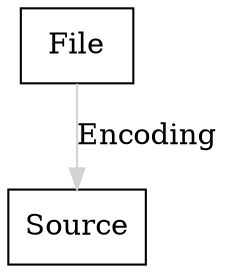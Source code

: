 digraph G {

    node [shape="text"]
    file [label="File"]
    source [label="Source"]

    edge [color="lightgray"]
    file -> source [label="Encoding"]



}